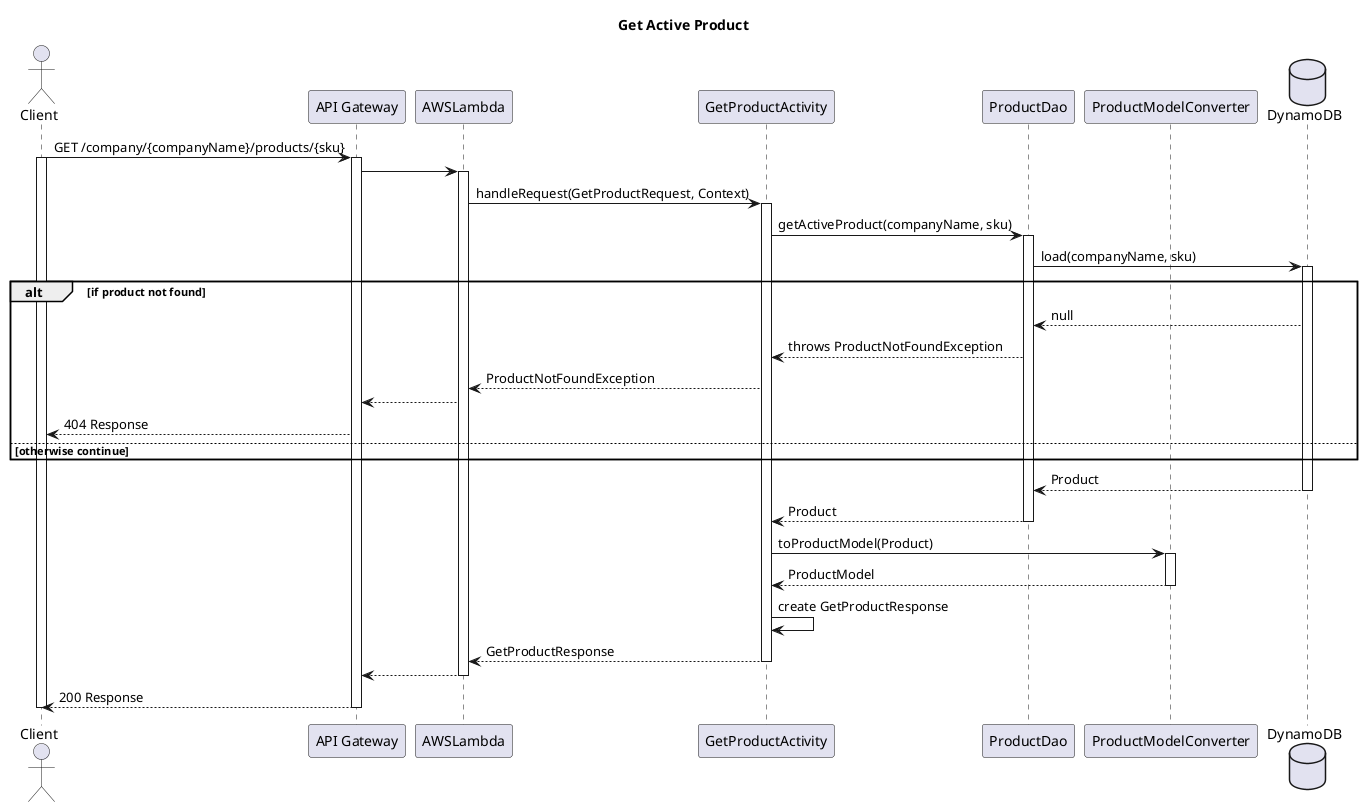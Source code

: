 @startuml
title: Get Active Product

actor Client
participant "API Gateway" as APIGateway
participant AWSLambda
participant GetProductActivity
participant ProductDao
participant ProductModelConverter
database DynamoDB

Client -> APIGateway : GET /company/{companyName}/products/{sku}
activate Client
activate APIGateway
APIGateway -> AWSLambda
activate AWSLambda
AWSLambda -> GetProductActivity : handleRequest(GetProductRequest, Context)
activate GetProductActivity

GetProductActivity -> ProductDao : getActiveProduct(companyName, sku)
activate ProductDao
ProductDao -> DynamoDB : load(companyName, sku)
activate DynamoDB

alt if product not found

DynamoDB --> ProductDao : null
ProductDao --> GetProductActivity : throws ProductNotFoundException
GetProductActivity --> AWSLambda : ProductNotFoundException
APIGateway <-- AWSLambda
Client <-- APIGateway : 404 Response
else otherwise continue
end

ProductDao <-- DynamoDB : Product
deactivate DynamoDB
ProductDao --> GetProductActivity: Product
deactivate ProductDao
GetProductActivity -> ProductModelConverter : toProductModel(Product)
activate ProductModelConverter
ProductModelConverter --> GetProductActivity : ProductModel
deactivate ProductModelConverter
GetProductActivity -> GetProductActivity: create GetProductResponse
GetProductActivity --> AWSLambda : GetProductResponse
deactivate GetProductActivity
deactivate ProductDao
AWSLambda --> APIGateway
deactivate AWSLambda
APIGateway --> Client : 200 Response
deactivate APIGateway
deactivate Client
@enduml
